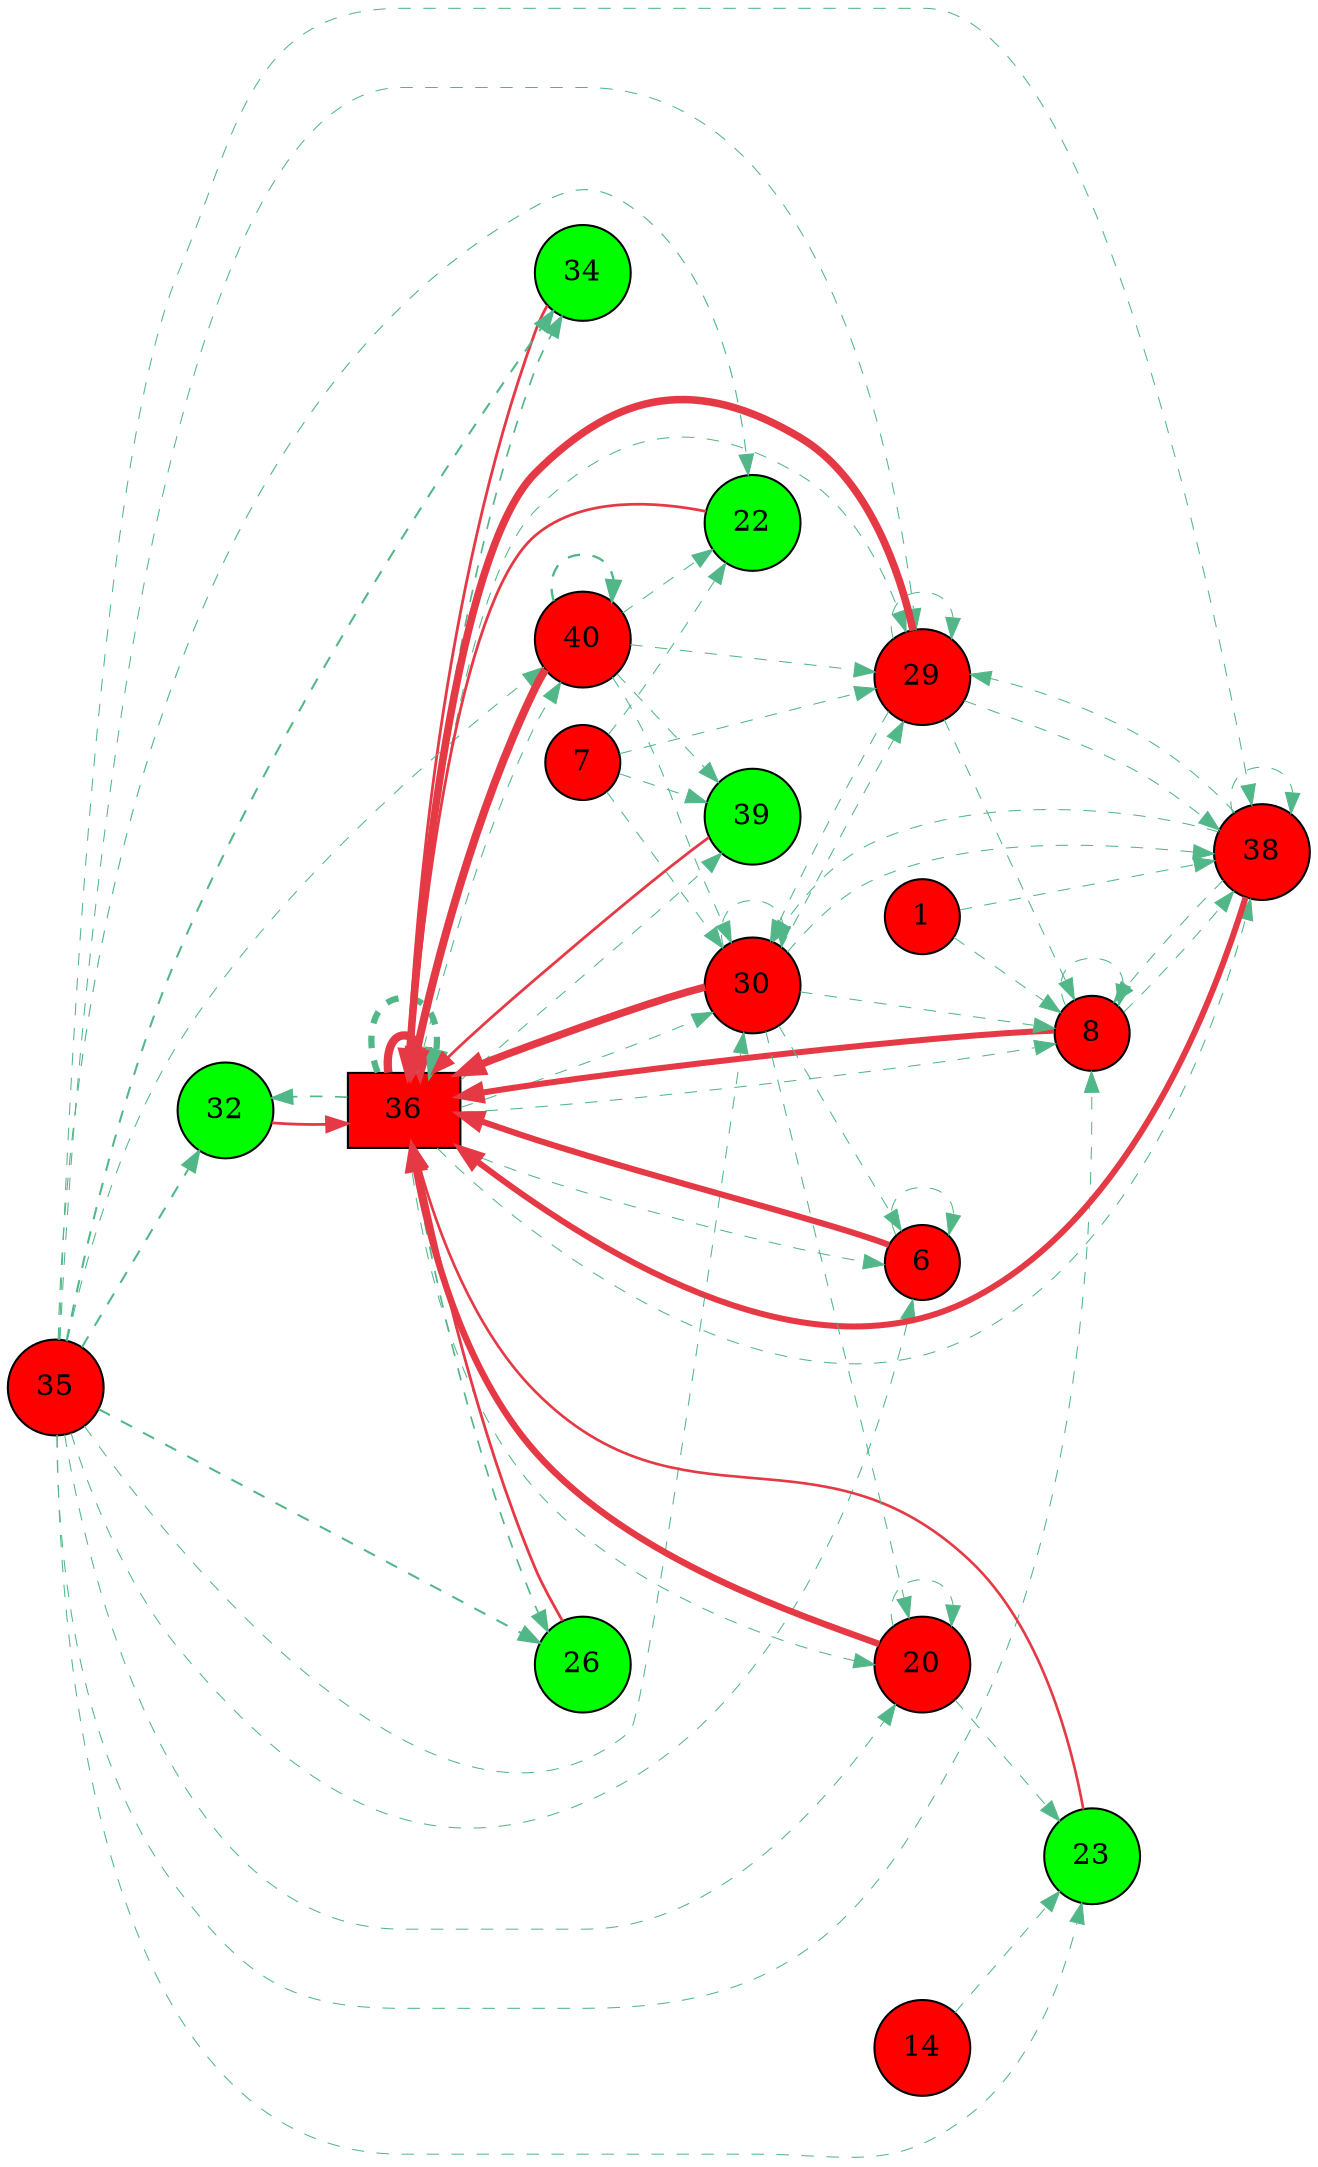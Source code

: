 digraph G{
rankdir=LR;
32 [style=filled, shape=circle, fillcolor="#00fe00", label="32"];
1 [style=filled, shape=circle, fillcolor="#fe0000", label="1"];
34 [style=filled, shape=circle, fillcolor="#00fe00", label="34"];
35 [style=filled, shape=circle, fillcolor="#fe0000", label="35"];
36 [style=filled, shape=box, fillcolor="#fe0000", label="36"];
6 [style=filled, shape=circle, fillcolor="#fe0000", label="6"];
38 [style=filled, shape=circle, fillcolor="#fe0000", label="38"];
40 [style=filled, shape=circle, fillcolor="#fe0000", label="40"];
8 [style=filled, shape=circle, fillcolor="#fe0000", label="8"];
39 [style=filled, shape=circle, fillcolor="#00fe00", label="39"];
7 [style=filled, shape=circle, fillcolor="#fe0000", label="7"];
14 [style=filled, shape=circle, fillcolor="#fe0000", label="14"];
20 [style=filled, shape=circle, fillcolor="#fe0000", label="20"];
22 [style=filled, shape=circle, fillcolor="#00fe00", label="22"];
23 [style=filled, shape=circle, fillcolor="#00fe00", label="23"];
26 [style=filled, shape=circle, fillcolor="#00fe00", label="26"];
29 [style=filled, shape=circle, fillcolor="#fe0000", label="29"];
30 [style=filled, shape=circle, fillcolor="#fe0000", label="30"];
36 -> 36 [color="#e63946",penwidth=4.00];
40 -> 36 [color="#e63946",penwidth=3.85];
30 -> 36 [color="#e63946",penwidth=3.63];
29 -> 36 [color="#e63946",penwidth=3.63];
20 -> 36 [color="#e63946",penwidth=3.14];
6 -> 36 [color="#e63946",penwidth=2.95];
8 -> 36 [color="#e63946",penwidth=2.89];
38 -> 36 [color="#e63946",penwidth=2.89];
34 -> 36 [color="#e63946",penwidth=1.34];
32 -> 36 [color="#e63946",penwidth=1.34];
26 -> 36 [color="#e63946",penwidth=1.34];
39 -> 36 [color="#e63946",penwidth=1.33];
22 -> 36 [color="#e63946",penwidth=1.32];
23 -> 36 [color="#e63946",penwidth=1.27];
35 -> 32 [color="#52b788",style=dashed,penwidth=0.98];
36 -> 32 [color="#52b788",style=dashed,penwidth=0.80];
35 -> 34 [color="#52b788",style=dashed,penwidth=0.98];
36 -> 34 [color="#52b788",style=dashed,penwidth=0.80];
36 -> 36 [color="#52b788",style=dashed,penwidth=3.00];
6 -> 6 [color="#52b788",style=dashed,penwidth=0.50];
35 -> 6 [color="#52b788",style=dashed,penwidth=0.50];
36 -> 6 [color="#52b788",style=dashed,penwidth=0.50];
30 -> 6 [color="#52b788",style=dashed,penwidth=0.50];
36 -> 38 [color="#52b788",style=dashed,penwidth=0.50];
38 -> 38 [color="#52b788",style=dashed,penwidth=0.50];
35 -> 38 [color="#52b788",style=dashed,penwidth=0.50];
30 -> 38 [color="#52b788",style=dashed,penwidth=0.50];
29 -> 38 [color="#52b788",style=dashed,penwidth=0.50];
8 -> 38 [color="#52b788",style=dashed,penwidth=0.50];
1 -> 38 [color="#52b788",style=dashed,penwidth=0.50];
40 -> 40 [color="#52b788",style=dashed,penwidth=1.12];
35 -> 40 [color="#52b788",style=dashed,penwidth=0.50];
36 -> 40 [color="#52b788",style=dashed,penwidth=0.50];
36 -> 8 [color="#52b788",style=dashed,penwidth=0.50];
8 -> 8 [color="#52b788",style=dashed,penwidth=0.50];
35 -> 8 [color="#52b788",style=dashed,penwidth=0.50];
30 -> 8 [color="#52b788",style=dashed,penwidth=0.50];
29 -> 8 [color="#52b788",style=dashed,penwidth=0.50];
38 -> 8 [color="#52b788",style=dashed,penwidth=0.50];
1 -> 8 [color="#52b788",style=dashed,penwidth=0.50];
40 -> 39 [color="#52b788",style=dashed,penwidth=0.51];
36 -> 39 [color="#52b788",style=dashed,penwidth=0.50];
7 -> 39 [color="#52b788",style=dashed,penwidth=0.50];
20 -> 20 [color="#52b788",style=dashed,penwidth=0.50];
35 -> 20 [color="#52b788",style=dashed,penwidth=0.50];
36 -> 20 [color="#52b788",style=dashed,penwidth=0.50];
30 -> 20 [color="#52b788",style=dashed,penwidth=0.50];
35 -> 22 [color="#52b788",style=dashed,penwidth=0.54];
40 -> 22 [color="#52b788",style=dashed,penwidth=0.50];
7 -> 22 [color="#52b788",style=dashed,penwidth=0.50];
14 -> 23 [color="#52b788",style=dashed,penwidth=0.50];
35 -> 23 [color="#52b788",style=dashed,penwidth=0.50];
20 -> 23 [color="#52b788",style=dashed,penwidth=0.50];
35 -> 26 [color="#52b788",style=dashed,penwidth=0.98];
36 -> 26 [color="#52b788",style=dashed,penwidth=0.80];
36 -> 29 [color="#52b788",style=dashed,penwidth=0.50];
29 -> 29 [color="#52b788",style=dashed,penwidth=0.50];
35 -> 29 [color="#52b788",style=dashed,penwidth=0.50];
7 -> 29 [color="#52b788",style=dashed,penwidth=0.50];
40 -> 29 [color="#52b788",style=dashed,penwidth=0.50];
30 -> 29 [color="#52b788",style=dashed,penwidth=0.50];
38 -> 29 [color="#52b788",style=dashed,penwidth=0.50];
36 -> 30 [color="#52b788",style=dashed,penwidth=0.50];
30 -> 30 [color="#52b788",style=dashed,penwidth=0.50];
35 -> 30 [color="#52b788",style=dashed,penwidth=0.50];
7 -> 30 [color="#52b788",style=dashed,penwidth=0.50];
40 -> 30 [color="#52b788",style=dashed,penwidth=0.50];
29 -> 30 [color="#52b788",style=dashed,penwidth=0.50];
38 -> 30 [color="#52b788",style=dashed,penwidth=0.50];
}